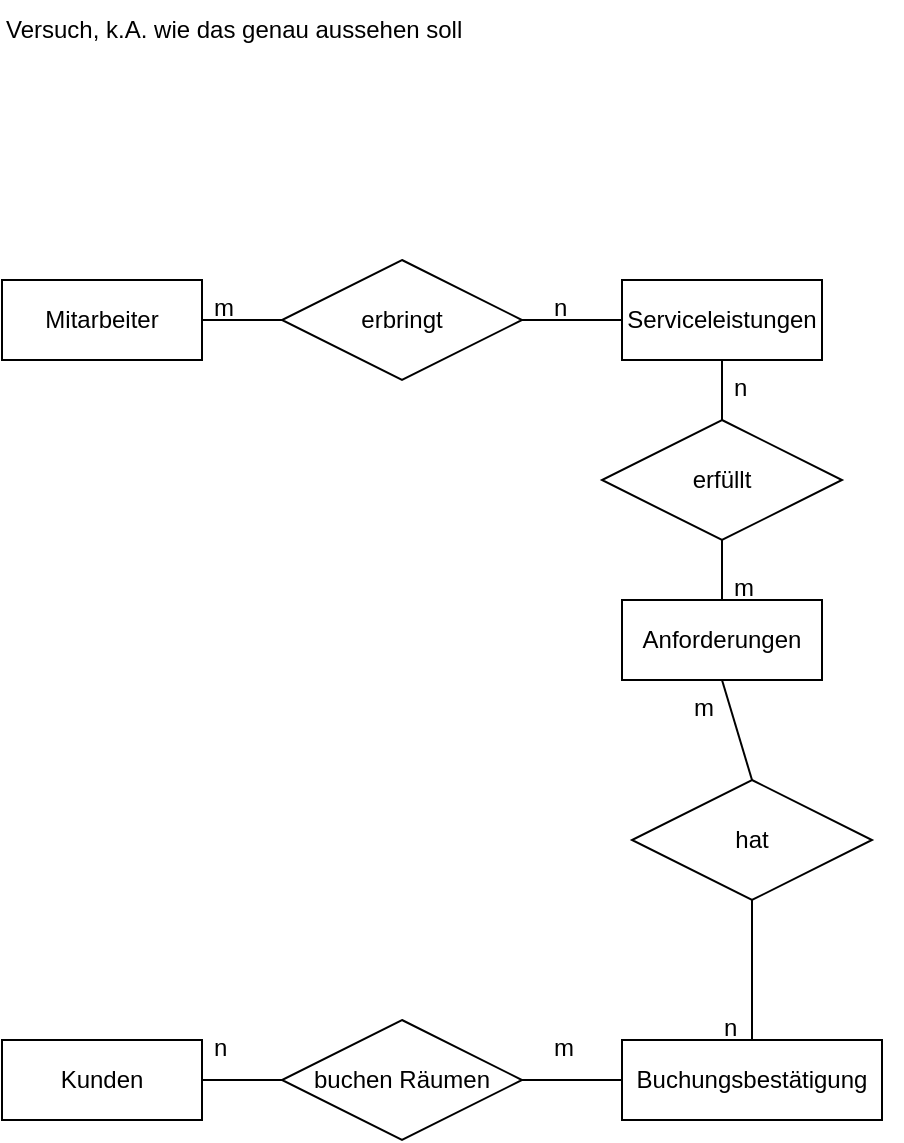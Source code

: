 <mxfile>
    <diagram id="dWJUNYYLZGWxgFM0us12" name="Page-1">
        <mxGraphModel dx="550" dy="849" grid="1" gridSize="10" guides="1" tooltips="1" connect="1" arrows="1" fold="1" page="1" pageScale="1" pageWidth="1600" pageHeight="900" math="0" shadow="0">
            <root>
                <mxCell id="0"/>
                <mxCell id="1" parent="0"/>
                <mxCell id="2" value="Serviceleistungen" style="whiteSpace=wrap;html=1;align=center;" vertex="1" parent="1">
                    <mxGeometry x="350" y="200" width="100" height="40" as="geometry"/>
                </mxCell>
                <mxCell id="3" value="Mitarbeiter" style="whiteSpace=wrap;html=1;align=center;" vertex="1" parent="1">
                    <mxGeometry x="40" y="200" width="100" height="40" as="geometry"/>
                </mxCell>
                <mxCell id="4" value="erbringt" style="shape=rhombus;perimeter=rhombusPerimeter;whiteSpace=wrap;html=1;align=center;" vertex="1" parent="1">
                    <mxGeometry x="180" y="190" width="120" height="60" as="geometry"/>
                </mxCell>
                <mxCell id="5" value="" style="endArrow=none;html=1;rounded=0;exitX=1;exitY=0.5;exitDx=0;exitDy=0;entryX=0;entryY=0.5;entryDx=0;entryDy=0;" edge="1" parent="1" source="4" target="2">
                    <mxGeometry relative="1" as="geometry">
                        <mxPoint x="180" y="440" as="sourcePoint"/>
                        <mxPoint x="340" y="440" as="targetPoint"/>
                    </mxGeometry>
                </mxCell>
                <mxCell id="6" value="" style="endArrow=none;html=1;rounded=0;exitX=1;exitY=0.5;exitDx=0;exitDy=0;entryX=0;entryY=0.5;entryDx=0;entryDy=0;" edge="1" parent="1" source="3" target="4">
                    <mxGeometry relative="1" as="geometry">
                        <mxPoint x="180" y="440" as="sourcePoint"/>
                        <mxPoint x="340" y="440" as="targetPoint"/>
                    </mxGeometry>
                </mxCell>
                <mxCell id="7" value="m" style="text;strokeColor=none;fillColor=none;spacingLeft=4;spacingRight=4;overflow=hidden;rotatable=0;points=[[0,0.5],[1,0.5]];portConstraint=eastwest;fontSize=12;whiteSpace=wrap;html=1;" vertex="1" parent="1">
                    <mxGeometry x="140" y="200" width="40" height="30" as="geometry"/>
                </mxCell>
                <mxCell id="8" value="n" style="text;strokeColor=none;fillColor=none;spacingLeft=4;spacingRight=4;overflow=hidden;rotatable=0;points=[[0,0.5],[1,0.5]];portConstraint=eastwest;fontSize=12;whiteSpace=wrap;html=1;" vertex="1" parent="1">
                    <mxGeometry x="310" y="200" width="40" height="30" as="geometry"/>
                </mxCell>
                <mxCell id="9" value="Anforderungen" style="whiteSpace=wrap;html=1;align=center;" vertex="1" parent="1">
                    <mxGeometry x="350" y="360" width="100" height="40" as="geometry"/>
                </mxCell>
                <mxCell id="10" value="Buchungsbestätigung" style="whiteSpace=wrap;html=1;align=center;" vertex="1" parent="1">
                    <mxGeometry x="350" y="580" width="130" height="40" as="geometry"/>
                </mxCell>
                <mxCell id="11" value="erfüllt" style="shape=rhombus;perimeter=rhombusPerimeter;whiteSpace=wrap;html=1;align=center;" vertex="1" parent="1">
                    <mxGeometry x="340" y="270" width="120" height="60" as="geometry"/>
                </mxCell>
                <mxCell id="12" value="" style="endArrow=none;html=1;rounded=0;exitX=0.5;exitY=1;exitDx=0;exitDy=0;entryX=0.5;entryY=0;entryDx=0;entryDy=0;" edge="1" parent="1" source="2" target="11">
                    <mxGeometry relative="1" as="geometry">
                        <mxPoint x="200" y="440" as="sourcePoint"/>
                        <mxPoint x="360" y="440" as="targetPoint"/>
                    </mxGeometry>
                </mxCell>
                <mxCell id="13" value="" style="endArrow=none;html=1;rounded=0;exitX=0.5;exitY=1;exitDx=0;exitDy=0;entryX=0.5;entryY=0;entryDx=0;entryDy=0;" edge="1" parent="1" source="11" target="9">
                    <mxGeometry relative="1" as="geometry">
                        <mxPoint x="200" y="440" as="sourcePoint"/>
                        <mxPoint x="360" y="440" as="targetPoint"/>
                    </mxGeometry>
                </mxCell>
                <mxCell id="14" value="Kunden" style="whiteSpace=wrap;html=1;align=center;" vertex="1" parent="1">
                    <mxGeometry x="40" y="580" width="100" height="40" as="geometry"/>
                </mxCell>
                <mxCell id="15" value="" style="endArrow=none;html=1;rounded=0;exitX=1;exitY=0.5;exitDx=0;exitDy=0;entryX=0;entryY=0.5;entryDx=0;entryDy=0;" edge="1" parent="1" source="14" target="16">
                    <mxGeometry relative="1" as="geometry">
                        <mxPoint x="220" y="540" as="sourcePoint"/>
                        <mxPoint x="380" y="540" as="targetPoint"/>
                    </mxGeometry>
                </mxCell>
                <mxCell id="16" value="buchen Räumen" style="shape=rhombus;perimeter=rhombusPerimeter;whiteSpace=wrap;html=1;align=center;" vertex="1" parent="1">
                    <mxGeometry x="180" y="570" width="120" height="60" as="geometry"/>
                </mxCell>
                <mxCell id="17" value="" style="endArrow=none;html=1;rounded=0;exitX=1;exitY=0.5;exitDx=0;exitDy=0;entryX=0;entryY=0.5;entryDx=0;entryDy=0;" edge="1" parent="1" source="16" target="10">
                    <mxGeometry relative="1" as="geometry">
                        <mxPoint x="220" y="540" as="sourcePoint"/>
                        <mxPoint x="380" y="540" as="targetPoint"/>
                    </mxGeometry>
                </mxCell>
                <mxCell id="18" value="n" style="text;strokeColor=none;fillColor=none;spacingLeft=4;spacingRight=4;overflow=hidden;rotatable=0;points=[[0,0.5],[1,0.5]];portConstraint=eastwest;fontSize=12;whiteSpace=wrap;html=1;" vertex="1" parent="1">
                    <mxGeometry x="140" y="570" width="40" height="30" as="geometry"/>
                </mxCell>
                <mxCell id="19" value="m" style="text;strokeColor=none;fillColor=none;spacingLeft=4;spacingRight=4;overflow=hidden;rotatable=0;points=[[0,0.5],[1,0.5]];portConstraint=eastwest;fontSize=12;whiteSpace=wrap;html=1;" vertex="1" parent="1">
                    <mxGeometry x="400" y="340" width="40" height="30" as="geometry"/>
                </mxCell>
                <mxCell id="20" value="n" style="text;strokeColor=none;fillColor=none;spacingLeft=4;spacingRight=4;overflow=hidden;rotatable=0;points=[[0,0.5],[1,0.5]];portConstraint=eastwest;fontSize=12;whiteSpace=wrap;html=1;" vertex="1" parent="1">
                    <mxGeometry x="400" y="240" width="40" height="30" as="geometry"/>
                </mxCell>
                <mxCell id="21" value="m" style="text;strokeColor=none;fillColor=none;spacingLeft=4;spacingRight=4;overflow=hidden;rotatable=0;points=[[0,0.5],[1,0.5]];portConstraint=eastwest;fontSize=12;whiteSpace=wrap;html=1;" vertex="1" parent="1">
                    <mxGeometry x="310" y="570" width="40" height="30" as="geometry"/>
                </mxCell>
                <mxCell id="22" value="hat" style="shape=rhombus;perimeter=rhombusPerimeter;whiteSpace=wrap;html=1;align=center;" vertex="1" parent="1">
                    <mxGeometry x="355" y="450" width="120" height="60" as="geometry"/>
                </mxCell>
                <mxCell id="23" value="" style="endArrow=none;html=1;rounded=0;exitX=0.5;exitY=0;exitDx=0;exitDy=0;entryX=0.5;entryY=1;entryDx=0;entryDy=0;" edge="1" parent="1" source="10" target="22">
                    <mxGeometry relative="1" as="geometry">
                        <mxPoint x="200" y="440" as="sourcePoint"/>
                        <mxPoint x="360" y="440" as="targetPoint"/>
                    </mxGeometry>
                </mxCell>
                <mxCell id="24" value="" style="endArrow=none;html=1;rounded=0;exitX=0.5;exitY=0;exitDx=0;exitDy=0;entryX=0.5;entryY=1;entryDx=0;entryDy=0;" edge="1" parent="1" source="22" target="9">
                    <mxGeometry relative="1" as="geometry">
                        <mxPoint x="200" y="440" as="sourcePoint"/>
                        <mxPoint x="360" y="440" as="targetPoint"/>
                    </mxGeometry>
                </mxCell>
                <mxCell id="25" value="n" style="text;strokeColor=none;fillColor=none;spacingLeft=4;spacingRight=4;overflow=hidden;rotatable=0;points=[[0,0.5],[1,0.5]];portConstraint=eastwest;fontSize=12;whiteSpace=wrap;html=1;" vertex="1" parent="1">
                    <mxGeometry x="395" y="560" width="40" height="30" as="geometry"/>
                </mxCell>
                <mxCell id="26" value="m" style="text;strokeColor=none;fillColor=none;spacingLeft=4;spacingRight=4;overflow=hidden;rotatable=0;points=[[0,0.5],[1,0.5]];portConstraint=eastwest;fontSize=12;whiteSpace=wrap;html=1;" vertex="1" parent="1">
                    <mxGeometry x="380" y="400" width="40" height="30" as="geometry"/>
                </mxCell>
                <mxCell id="27" value="Versuch, k.A. wie das genau aussehen soll" style="text;html=1;align=left;verticalAlign=middle;whiteSpace=wrap;rounded=0;" vertex="1" parent="1">
                    <mxGeometry x="40" y="60" width="450" height="30" as="geometry"/>
                </mxCell>
            </root>
        </mxGraphModel>
    </diagram>
</mxfile>
